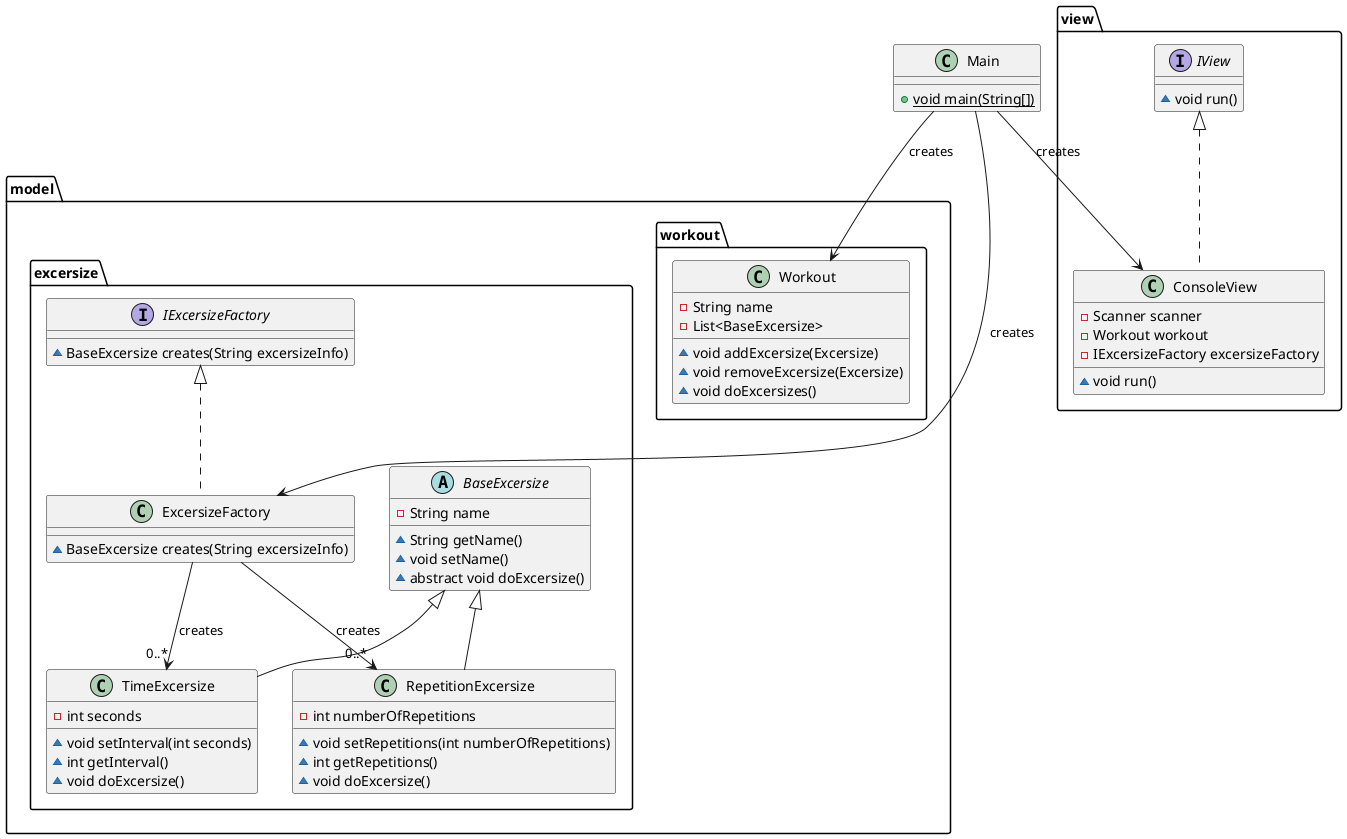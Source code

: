 @startuml

'1. Single Responsibility Principle (SRP): Каждый класс отвечает за одну задачу.
'2. Open/Closed Principle (OCP): Расширяемые, но закрытые для модификации компоненты.
'3. Liskov Substitution Principle (LSP): Обеспечить заменяемость объектов
' базового класса объектами производных классов без нарушения корректности программы.
'4. Interface Segregation Principle (ISP): Использовать множество специфических интерфейсов вместо одного обобщенного.
'5. Dependency Inversion Principle (DIP): Реализовать обратные зависимости — высокоуровневые модули не должны зависеть от низкоуровневых.

' 1 - создание объектов
class Main {
  + {static} void main(String[])
}

' 1 - выполнение операций с упражнениями
' 2 - используется список с типом базового класса
' 3 - одинаковое поведения при взаимодействии с базовым классом упражнений, или наследниками
class model.workout.Workout {
 - String name
 - List<BaseExcersize>
 ~ void addExcersize(Excersize)
 ~ void removeExcersize(Excersize)
 ~ void doExcersizes()
}

' 1 - базовое упражнение
' 2 - базовый класс, для создания нового типа упражнений достаточно наследования от него
' 3 - во взаимодействии используюется базовый класс и интерфейсы
abstract class model.excersize.BaseExcersize {
 - String name
 ~ String getName()
 ~ void setName()
 ~ abstract void doExcersize()
}

' 1 - упражнение на время
' 2 - наследник базового класса
' 3 - повторяет логику работы базового класса, дополняя своей
class model.excersize.TimeExcersize extends model.excersize.BaseExcersize {
 - int seconds
 ~ void setInterval(int seconds)
 ~ int getInterval()
 ~ void doExcersize()
}

' 1 - упражнение на кол-во повторений
' 2 - наследник базового класса
' 3 - повторяет логику работы базового класса, дополняя своей
class model.excersize.RepetitionExcersize extends model.excersize.BaseExcersize {
 - int numberOfRepetitions
 ~ void setRepetitions(int numberOfRepetitions)
 ~ int getRepetitions()
 ~ void doExcersize()
}
' 1 - интерфейс запуска визуальной оболочки
' 2 - базовый интерфейс визуальной оболочки
' 3 - для взаимодействия с другими классами используется интерфейс
' 4 - отдельный интерфейс для view
interface view.IView {
~ void run()
}

' 1 - консольная визуальная оболочка
' 2 - наследник базового интерфейса визуальной оболочки
' 3 - поведение сохраняется благодаря интерфейсу
' 5 - используя конструктор можно передать ссылки необходимых классов
class view.ConsoleView implements view.IView {
- Scanner scanner
- Workout workout
- IExcersizeFactory excersizeFactory
~ void run()
}

' 1 - интерфейс создания упражнений
' 2 - базовый интерфейс фабрики упражнений
' 3 - для взаимодействия с другими классами используется интерфейс
' 4 - отдельный интерфейс для фабрики упражнений
interface model.excersize.IExcersizeFactory {
~ BaseExcersize creates(String excersizeInfo)
}

' 1 - класс для создания упражнений
' 2 - в классе имплементирован интерфейс фабрики упражнений
' 3 - поведение сохраняется благодаря интерфейсу
class model.excersize.ExcersizeFactory implements model.excersize.IExcersizeFactory {
~ BaseExcersize creates(String excersizeInfo)
}


Main --> ConsoleView : creates
Main --> ExcersizeFactory : creates
Main --> Workout : creates
ExcersizeFactory --> "0..*" TimeExcersize : creates
ExcersizeFactory --> "0..*" RepetitionExcersize : creates


@enduml